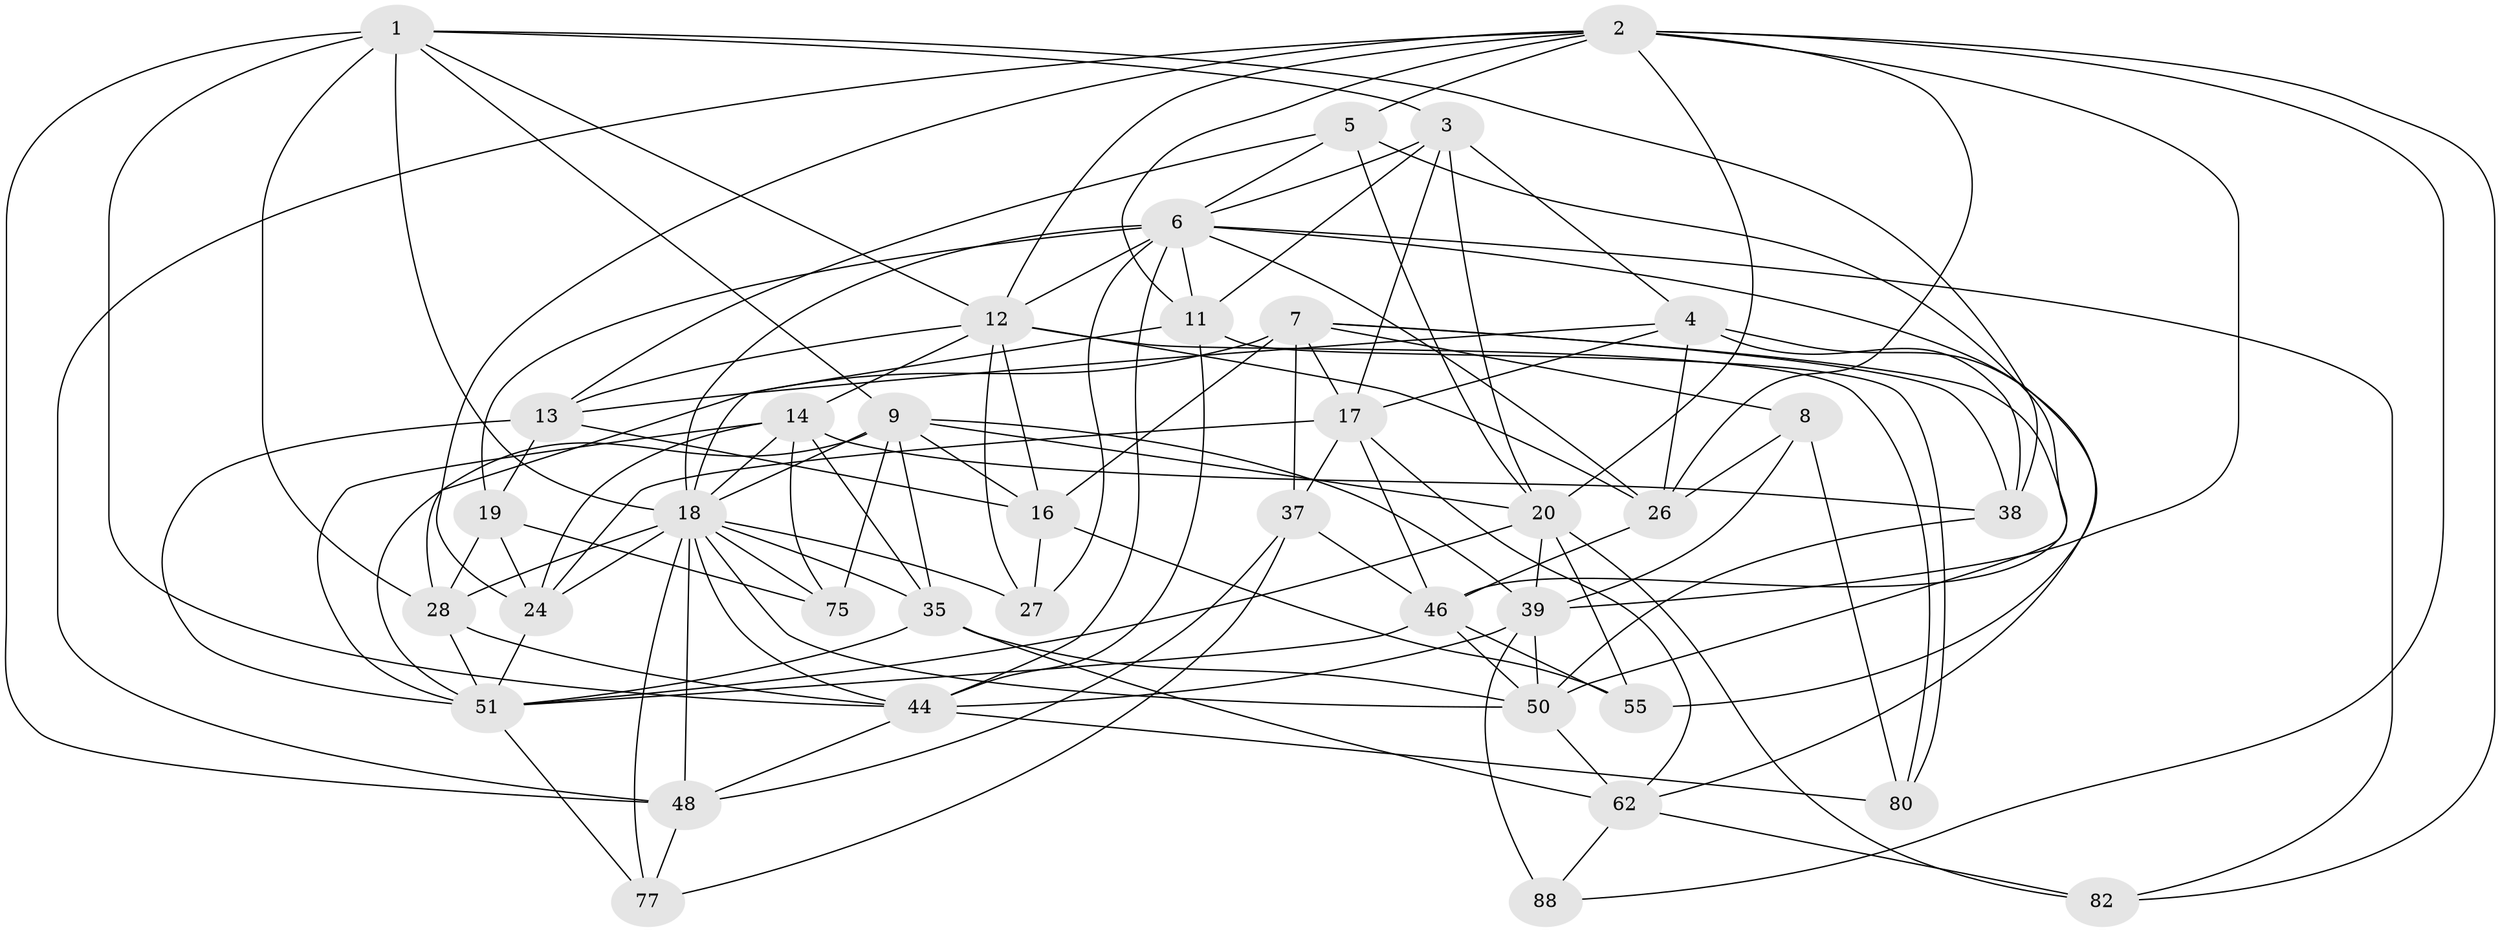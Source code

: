 // original degree distribution, {4: 1.0}
// Generated by graph-tools (version 1.1) at 2025/20/03/04/25 18:20:30]
// undirected, 38 vertices, 122 edges
graph export_dot {
graph [start="1"]
  node [color=gray90,style=filled];
  1 [super="+40+87"];
  2 [super="+10+25"];
  3 [super="+67"];
  4 [super="+68"];
  5 [super="+83"];
  6 [super="+71+34"];
  7 [super="+47+49"];
  8;
  9 [super="+23+63+15"];
  11 [super="+72"];
  12 [super="+59+53"];
  13 [super="+22"];
  14 [super="+86"];
  16 [super="+36"];
  17 [super="+21+60"];
  18 [super="+76+91+30+33"];
  19 [super="+43"];
  20 [super="+57+42"];
  24 [super="+29"];
  26 [super="+32"];
  27;
  28 [super="+64"];
  35 [super="+52"];
  37 [super="+56"];
  38 [super="+58"];
  39 [super="+66+65"];
  44 [super="+93"];
  46 [super="+84+81"];
  48 [super="+79"];
  50 [super="+61+95"];
  51 [super="+89+74"];
  55;
  62 [super="+70"];
  75;
  77;
  80;
  82;
  88;
  1 -- 44;
  1 -- 3;
  1 -- 48;
  1 -- 12;
  1 -- 28;
  1 -- 38;
  1 -- 9;
  1 -- 18;
  2 -- 48;
  2 -- 24;
  2 -- 88;
  2 -- 82;
  2 -- 5 [weight=2];
  2 -- 11;
  2 -- 20;
  2 -- 26;
  2 -- 39 [weight=2];
  2 -- 12;
  3 -- 6;
  3 -- 4;
  3 -- 20;
  3 -- 17;
  3 -- 11;
  4 -- 38;
  4 -- 13;
  4 -- 26;
  4 -- 17;
  4 -- 62;
  5 -- 20;
  5 -- 6;
  5 -- 13;
  5 -- 46;
  6 -- 26;
  6 -- 12 [weight=2];
  6 -- 18 [weight=2];
  6 -- 82;
  6 -- 19 [weight=2];
  6 -- 55;
  6 -- 27;
  6 -- 11;
  6 -- 44;
  7 -- 8;
  7 -- 16;
  7 -- 28;
  7 -- 50;
  7 -- 17;
  7 -- 37 [weight=2];
  7 -- 38;
  8 -- 80;
  8 -- 26;
  8 -- 39;
  9 -- 35;
  9 -- 51 [weight=2];
  9 -- 20;
  9 -- 39 [weight=2];
  9 -- 75;
  9 -- 16;
  9 -- 18;
  11 -- 80;
  11 -- 18;
  11 -- 44;
  12 -- 80;
  12 -- 27;
  12 -- 16;
  12 -- 26;
  12 -- 13;
  12 -- 14;
  13 -- 16;
  13 -- 51;
  13 -- 19;
  14 -- 35;
  14 -- 18 [weight=2];
  14 -- 51;
  14 -- 38;
  14 -- 24;
  14 -- 75;
  16 -- 27;
  16 -- 55;
  17 -- 46 [weight=2];
  17 -- 24;
  17 -- 37;
  17 -- 62;
  18 -- 50;
  18 -- 77;
  18 -- 48;
  18 -- 24;
  18 -- 75;
  18 -- 35;
  18 -- 27;
  18 -- 28;
  18 -- 44;
  19 -- 28;
  19 -- 75;
  19 -- 24;
  20 -- 82;
  20 -- 55;
  20 -- 51;
  20 -- 39;
  24 -- 51;
  26 -- 46;
  28 -- 51;
  28 -- 44;
  35 -- 62;
  35 -- 50;
  35 -- 51;
  37 -- 77;
  37 -- 48;
  37 -- 46;
  38 -- 50 [weight=2];
  39 -- 88 [weight=2];
  39 -- 50;
  39 -- 44;
  44 -- 80;
  44 -- 48;
  46 -- 50;
  46 -- 51;
  46 -- 55;
  48 -- 77;
  50 -- 62;
  51 -- 77;
  62 -- 88;
  62 -- 82;
}
